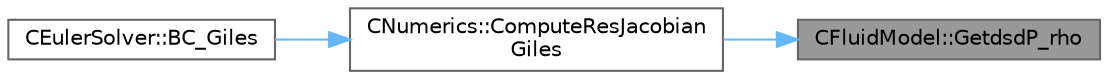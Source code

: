 digraph "CFluidModel::GetdsdP_rho"
{
 // LATEX_PDF_SIZE
  bgcolor="transparent";
  edge [fontname=Helvetica,fontsize=10,labelfontname=Helvetica,labelfontsize=10];
  node [fontname=Helvetica,fontsize=10,shape=box,height=0.2,width=0.4];
  rankdir="RL";
  Node1 [id="Node000001",label="CFluidModel::GetdsdP_rho",height=0.2,width=0.4,color="gray40", fillcolor="grey60", style="filled", fontcolor="black",tooltip="Get fluid entropy partial derivative."];
  Node1 -> Node2 [id="edge1_Node000001_Node000002",dir="back",color="steelblue1",style="solid",tooltip=" "];
  Node2 [id="Node000002",label="CNumerics::ComputeResJacobian\lGiles",height=0.2,width=0.4,color="grey40", fillcolor="white", style="filled",URL="$classCNumerics.html#ac4a74c07d95849f1fb43554276ad6faf",tooltip="Computation of the flow Residual Jacobian Matrix for Non Reflecting BC."];
  Node2 -> Node3 [id="edge2_Node000002_Node000003",dir="back",color="steelblue1",style="solid",tooltip=" "];
  Node3 [id="Node000003",label="CEulerSolver::BC_Giles",height=0.2,width=0.4,color="grey40", fillcolor="white", style="filled",URL="$classCEulerSolver.html#a40fad0a57e8dcba8a8f4d4fa8eab02f0",tooltip="Impose the boundary condition using characteristic recostruction."];
}
